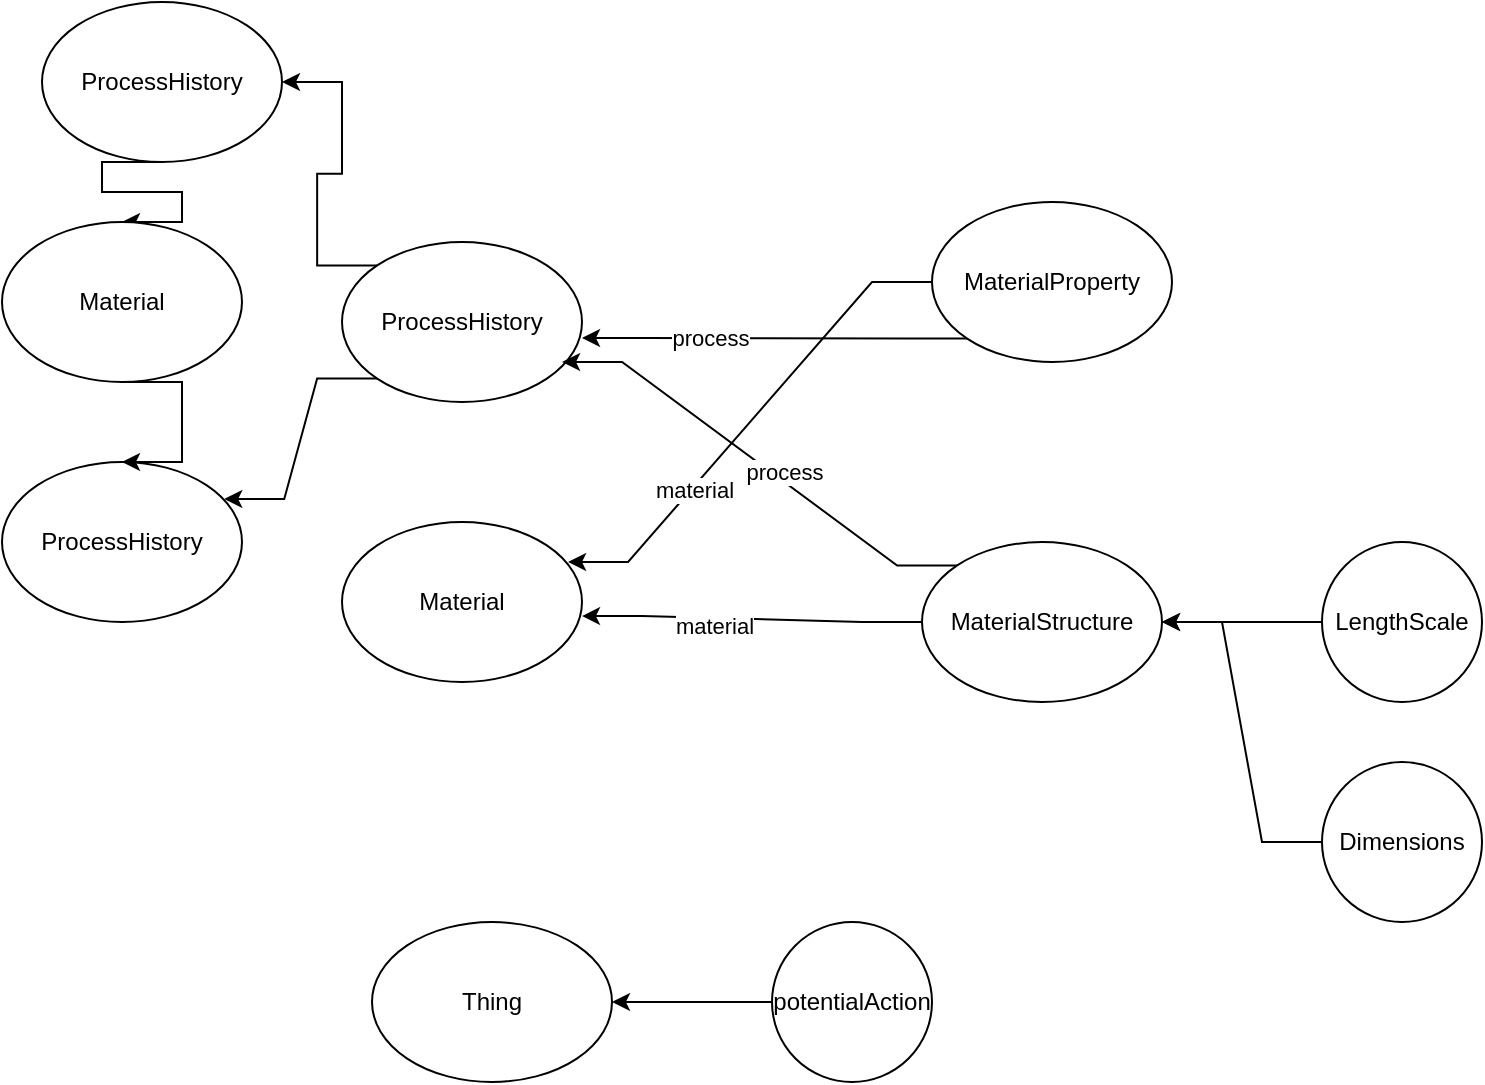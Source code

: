 <mxfile version="14.8.3" type="device"><diagram id="AGshbaPh_-k_aEVIr3UN" name="Page-1"><mxGraphModel dx="1831" dy="1627" grid="1" gridSize="10" guides="1" tooltips="1" connect="1" arrows="1" fold="1" page="1" pageScale="1" pageWidth="850" pageHeight="1100" math="0" shadow="0"><root><mxCell id="0"/><mxCell id="1" parent="0"/><mxCell id="lNwodS8iHhBSVvLM3BFm-1" value="Material" style="ellipse;whiteSpace=wrap;html=1;" vertex="1" parent="1"><mxGeometry x="130" y="190" width="120" height="80" as="geometry"/></mxCell><mxCell id="lNwodS8iHhBSVvLM3BFm-24" style="edgeStyle=entityRelationEdgeStyle;rounded=0;orthogonalLoop=1;jettySize=auto;html=1;exitX=0;exitY=1;exitDx=0;exitDy=0;entryX=0.926;entryY=0.231;entryDx=0;entryDy=0;entryPerimeter=0;" edge="1" parent="1" source="lNwodS8iHhBSVvLM3BFm-2" target="lNwodS8iHhBSVvLM3BFm-22"><mxGeometry relative="1" as="geometry"/></mxCell><mxCell id="lNwodS8iHhBSVvLM3BFm-25" style="edgeStyle=entityRelationEdgeStyle;rounded=0;orthogonalLoop=1;jettySize=auto;html=1;exitX=0;exitY=0;exitDx=0;exitDy=0;" edge="1" parent="1" source="lNwodS8iHhBSVvLM3BFm-2" target="lNwodS8iHhBSVvLM3BFm-23"><mxGeometry relative="1" as="geometry"/></mxCell><mxCell id="lNwodS8iHhBSVvLM3BFm-2" value="ProcessHistory" style="ellipse;whiteSpace=wrap;html=1;" vertex="1" parent="1"><mxGeometry x="130" y="50" width="120" height="80" as="geometry"/></mxCell><mxCell id="lNwodS8iHhBSVvLM3BFm-9" style="edgeStyle=entityRelationEdgeStyle;rounded=0;orthogonalLoop=1;jettySize=auto;html=1;exitX=0;exitY=1;exitDx=0;exitDy=0;entryX=1;entryY=0.6;entryDx=0;entryDy=0;entryPerimeter=0;" edge="1" parent="1" source="lNwodS8iHhBSVvLM3BFm-3" target="lNwodS8iHhBSVvLM3BFm-2"><mxGeometry relative="1" as="geometry"/></mxCell><mxCell id="lNwodS8iHhBSVvLM3BFm-11" value="process" style="edgeLabel;html=1;align=center;verticalAlign=middle;resizable=0;points=[];" vertex="1" connectable="0" parent="lNwodS8iHhBSVvLM3BFm-9"><mxGeometry x="0.365" relative="1" as="geometry"><mxPoint x="3" as="offset"/></mxGeometry></mxCell><mxCell id="lNwodS8iHhBSVvLM3BFm-10" style="edgeStyle=entityRelationEdgeStyle;rounded=0;orthogonalLoop=1;jettySize=auto;html=1;exitX=0;exitY=0.5;exitDx=0;exitDy=0;entryX=0.942;entryY=0.25;entryDx=0;entryDy=0;entryPerimeter=0;" edge="1" parent="1" source="lNwodS8iHhBSVvLM3BFm-3" target="lNwodS8iHhBSVvLM3BFm-1"><mxGeometry relative="1" as="geometry"/></mxCell><mxCell id="lNwodS8iHhBSVvLM3BFm-12" value="material" style="edgeLabel;html=1;align=center;verticalAlign=middle;resizable=0;points=[];" vertex="1" connectable="0" parent="lNwodS8iHhBSVvLM3BFm-10"><mxGeometry x="0.36" y="1" relative="1" as="geometry"><mxPoint as="offset"/></mxGeometry></mxCell><mxCell id="lNwodS8iHhBSVvLM3BFm-3" value="MaterialProperty" style="ellipse;whiteSpace=wrap;html=1;" vertex="1" parent="1"><mxGeometry x="425" y="30" width="120" height="80" as="geometry"/></mxCell><mxCell id="lNwodS8iHhBSVvLM3BFm-5" style="edgeStyle=entityRelationEdgeStyle;rounded=0;orthogonalLoop=1;jettySize=auto;html=1;exitX=0;exitY=0.5;exitDx=0;exitDy=0;entryX=1;entryY=0.588;entryDx=0;entryDy=0;entryPerimeter=0;" edge="1" parent="1" source="lNwodS8iHhBSVvLM3BFm-4" target="lNwodS8iHhBSVvLM3BFm-1"><mxGeometry relative="1" as="geometry"/></mxCell><mxCell id="lNwodS8iHhBSVvLM3BFm-6" value="material" style="edgeLabel;html=1;align=center;verticalAlign=middle;resizable=0;points=[];" vertex="1" connectable="0" parent="lNwodS8iHhBSVvLM3BFm-5"><mxGeometry x="0.226" y="4" relative="1" as="geometry"><mxPoint as="offset"/></mxGeometry></mxCell><mxCell id="lNwodS8iHhBSVvLM3BFm-7" style="edgeStyle=entityRelationEdgeStyle;rounded=0;orthogonalLoop=1;jettySize=auto;html=1;exitX=0;exitY=0;exitDx=0;exitDy=0;entryX=0.917;entryY=0.75;entryDx=0;entryDy=0;entryPerimeter=0;" edge="1" parent="1" source="lNwodS8iHhBSVvLM3BFm-4" target="lNwodS8iHhBSVvLM3BFm-2"><mxGeometry relative="1" as="geometry"/></mxCell><mxCell id="lNwodS8iHhBSVvLM3BFm-8" value="process" style="edgeLabel;html=1;align=center;verticalAlign=middle;resizable=0;points=[];" vertex="1" connectable="0" parent="lNwodS8iHhBSVvLM3BFm-7"><mxGeometry x="-0.101" y="-4" relative="1" as="geometry"><mxPoint as="offset"/></mxGeometry></mxCell><mxCell id="lNwodS8iHhBSVvLM3BFm-4" value="MaterialStructure" style="ellipse;whiteSpace=wrap;html=1;" vertex="1" parent="1"><mxGeometry x="420" y="200" width="120" height="80" as="geometry"/></mxCell><mxCell id="lNwodS8iHhBSVvLM3BFm-17" style="edgeStyle=entityRelationEdgeStyle;rounded=0;orthogonalLoop=1;jettySize=auto;html=1;exitX=0;exitY=0.5;exitDx=0;exitDy=0;entryX=1;entryY=0.5;entryDx=0;entryDy=0;" edge="1" parent="1" source="lNwodS8iHhBSVvLM3BFm-14" target="lNwodS8iHhBSVvLM3BFm-4"><mxGeometry relative="1" as="geometry"/></mxCell><mxCell id="lNwodS8iHhBSVvLM3BFm-14" value="LengthScale" style="ellipse;whiteSpace=wrap;html=1;aspect=fixed;" vertex="1" parent="1"><mxGeometry x="620" y="200" width="80" height="80" as="geometry"/></mxCell><mxCell id="lNwodS8iHhBSVvLM3BFm-18" style="edgeStyle=entityRelationEdgeStyle;rounded=0;orthogonalLoop=1;jettySize=auto;html=1;exitX=0;exitY=0.5;exitDx=0;exitDy=0;" edge="1" parent="1" source="lNwodS8iHhBSVvLM3BFm-15" target="lNwodS8iHhBSVvLM3BFm-4"><mxGeometry relative="1" as="geometry"/></mxCell><mxCell id="lNwodS8iHhBSVvLM3BFm-15" value="Dimensions" style="ellipse;whiteSpace=wrap;html=1;aspect=fixed;" vertex="1" parent="1"><mxGeometry x="620" y="310" width="80" height="80" as="geometry"/></mxCell><mxCell id="lNwodS8iHhBSVvLM3BFm-19" value="Thing" style="ellipse;whiteSpace=wrap;html=1;" vertex="1" parent="1"><mxGeometry x="145" y="390" width="120" height="80" as="geometry"/></mxCell><mxCell id="lNwodS8iHhBSVvLM3BFm-21" style="edgeStyle=entityRelationEdgeStyle;rounded=0;orthogonalLoop=1;jettySize=auto;html=1;exitX=0;exitY=0.5;exitDx=0;exitDy=0;" edge="1" parent="1" source="lNwodS8iHhBSVvLM3BFm-20" target="lNwodS8iHhBSVvLM3BFm-19"><mxGeometry relative="1" as="geometry"/></mxCell><mxCell id="lNwodS8iHhBSVvLM3BFm-20" value="potentialAction" style="ellipse;whiteSpace=wrap;html=1;aspect=fixed;" vertex="1" parent="1"><mxGeometry x="345" y="390" width="80" height="80" as="geometry"/></mxCell><mxCell id="lNwodS8iHhBSVvLM3BFm-22" value="ProcessHistory" style="ellipse;whiteSpace=wrap;html=1;" vertex="1" parent="1"><mxGeometry x="-40" y="160" width="120" height="80" as="geometry"/></mxCell><mxCell id="lNwodS8iHhBSVvLM3BFm-27" style="edgeStyle=entityRelationEdgeStyle;rounded=0;orthogonalLoop=1;jettySize=auto;html=1;exitX=0.5;exitY=1;exitDx=0;exitDy=0;entryX=0.5;entryY=0;entryDx=0;entryDy=0;" edge="1" parent="1" source="lNwodS8iHhBSVvLM3BFm-23" target="lNwodS8iHhBSVvLM3BFm-26"><mxGeometry relative="1" as="geometry"/></mxCell><mxCell id="lNwodS8iHhBSVvLM3BFm-23" value="ProcessHistory" style="ellipse;whiteSpace=wrap;html=1;" vertex="1" parent="1"><mxGeometry x="-20" y="-70" width="120" height="80" as="geometry"/></mxCell><mxCell id="lNwodS8iHhBSVvLM3BFm-28" style="edgeStyle=entityRelationEdgeStyle;rounded=0;orthogonalLoop=1;jettySize=auto;html=1;exitX=0.5;exitY=1;exitDx=0;exitDy=0;entryX=0.5;entryY=0;entryDx=0;entryDy=0;" edge="1" parent="1" source="lNwodS8iHhBSVvLM3BFm-26" target="lNwodS8iHhBSVvLM3BFm-22"><mxGeometry relative="1" as="geometry"/></mxCell><mxCell id="lNwodS8iHhBSVvLM3BFm-26" value="Material" style="ellipse;whiteSpace=wrap;html=1;" vertex="1" parent="1"><mxGeometry x="-40" y="40" width="120" height="80" as="geometry"/></mxCell></root></mxGraphModel></diagram></mxfile>